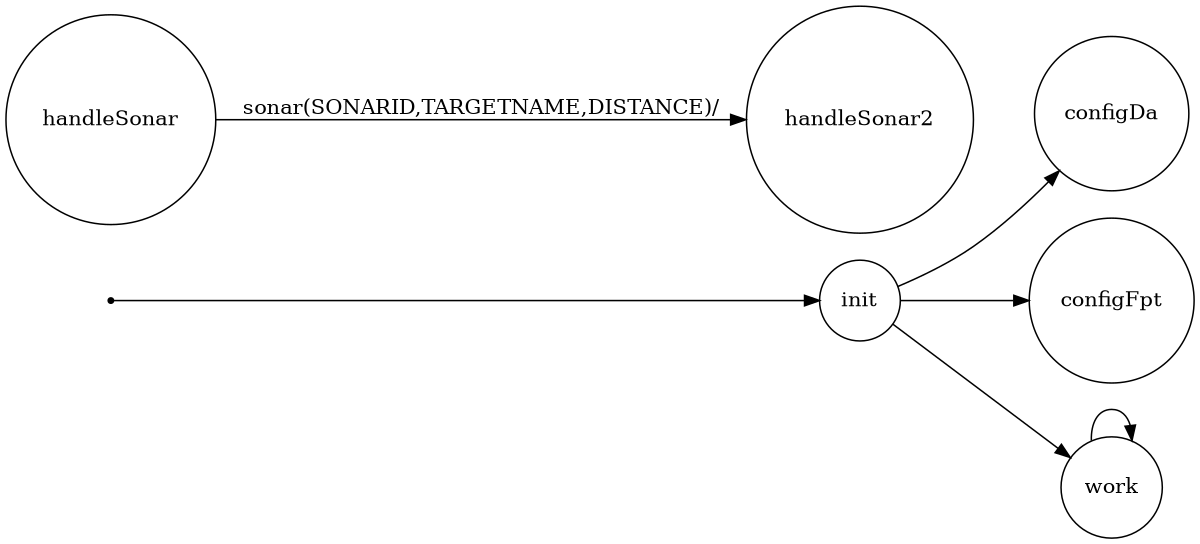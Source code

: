 /*
*
* A GraphViz DOT FSM description 
* Please use a GraphViz visualizer (like http://www.webgraphviz.com)
* 
* Generated by AM,NC,RM
*  
*/
 
digraph finite_state_machine {
  	rankdir=LR;
  	size="8,5"
  	node [shape = point]; iniziale;
  	node [shape = doublecircle]; 
  	node [shape = circle];
  	iniziale -> init [label = ""];
  	
  	
  	init -> configDa [ label = ""];
  	init -> configFpt [ label = ""];
  	init -> work [ label = ""];
  	
  	work -> work [ label = ""];
  	
  	handleSonar -> handleSonar2 [ label = "sonar(SONARID,TARGETNAME,DISTANCE)/"];
}
